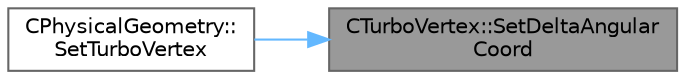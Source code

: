 digraph "CTurboVertex::SetDeltaAngularCoord"
{
 // LATEX_PDF_SIZE
  bgcolor="transparent";
  edge [fontname=Helvetica,fontsize=10,labelfontname=Helvetica,labelfontsize=10];
  node [fontname=Helvetica,fontsize=10,shape=box,height=0.2,width=0.4];
  rankdir="RL";
  Node1 [id="Node000001",label="CTurboVertex::SetDeltaAngular\lCoord",height=0.2,width=0.4,color="gray40", fillcolor="grey60", style="filled", fontcolor="black",tooltip="set angular coord."];
  Node1 -> Node2 [id="edge1_Node000001_Node000002",dir="back",color="steelblue1",style="solid",tooltip=" "];
  Node2 [id="Node000002",label="CPhysicalGeometry::\lSetTurboVertex",height=0.2,width=0.4,color="grey40", fillcolor="white", style="filled",URL="$classCPhysicalGeometry.html#a077e7ef5365c3a8ab069cb332f53e8aa",tooltip="Set turbo boundary vertex."];
}
